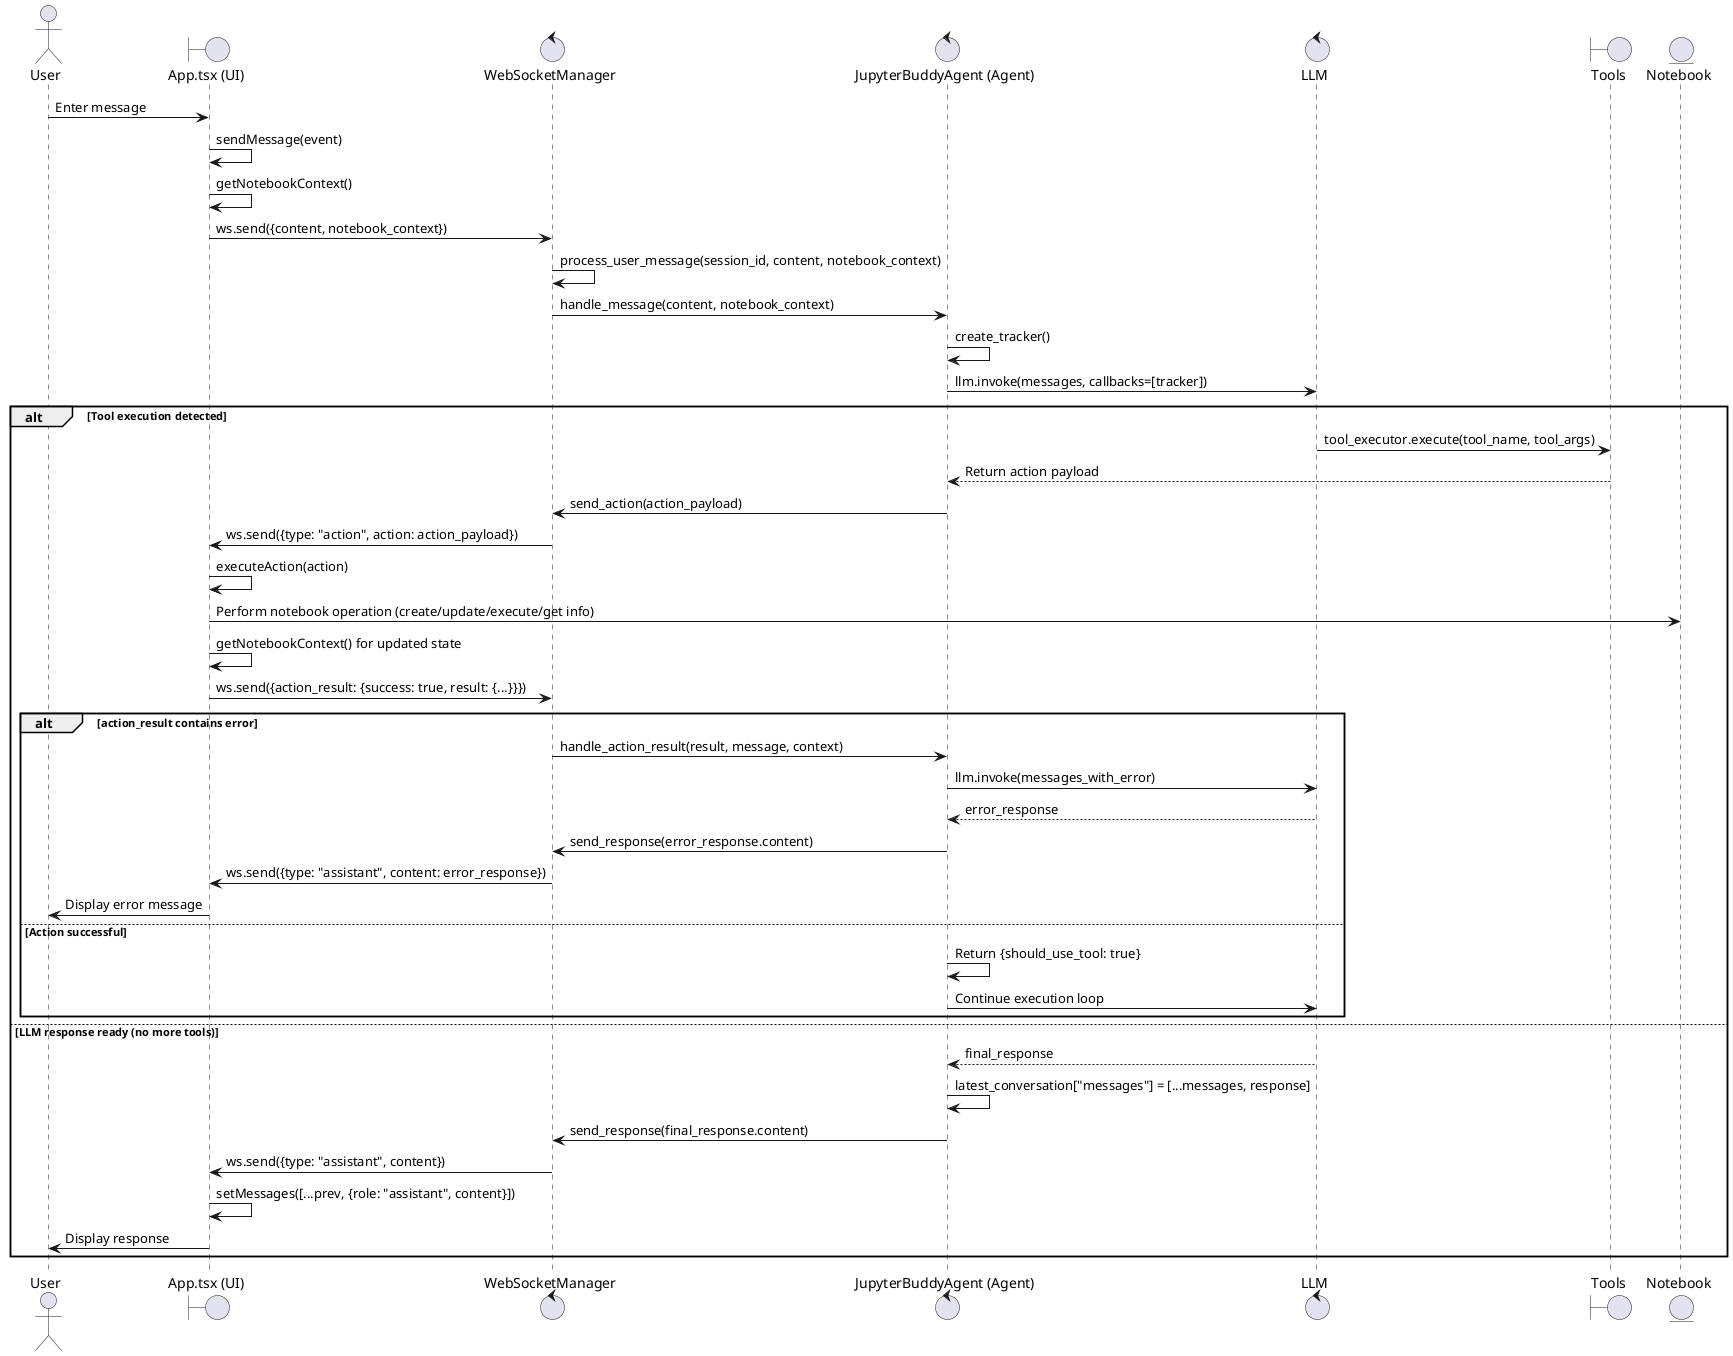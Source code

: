 @startuml JupyterBuddy System Sequence Diagram

actor User

' === Interface Layer (UI) ===
boundary "App.tsx (UI)" as Frontend

' === Controller Layer (Backend) ===
control WebSocketManager
control "JupyterBuddyAgent (Agent)" as Agent
control "LLM" as LLM

' === Entity Layer (Processing & Actions) ===

boundary Tools
entity "Notebook" as Notebook

' === User initiates a message ===
User -> Frontend: Enter message
Frontend -> Frontend: sendMessage(event)
Frontend -> Frontend: getNotebookContext()
Frontend -> WebSocketManager: ws.send({content, notebook_context})
WebSocketManager -> WebSocketManager: process_user_message(session_id, content, notebook_context)
WebSocketManager -> Agent: handle_message(content, notebook_context)

' === Agent processes message ===
Agent -> Agent: create_tracker()
Agent -> LLM: llm.invoke(messages, callbacks=[tracker])

alt Tool execution detected
    ' === Tool execution flow ===
    LLM -> Tools: tool_executor.execute(tool_name, tool_args)
    Tools --> Agent: Return action payload
    Agent -> WebSocketManager: send_action(action_payload)
    WebSocketManager -> Frontend: ws.send({type: "action", action: action_payload})
    
    ' === Frontend executes action ===
    Frontend -> Frontend: executeAction(action)
    Frontend -> Notebook: Perform notebook operation (create/update/execute/get info)
    Frontend -> Frontend: getNotebookContext() for updated state
    
    ' === Frontend sends action result back ===
    Frontend -> WebSocketManager: ws.send({action_result: {success: true, result: {...}}})

    alt action_result contains error
        WebSocketManager -> Agent: handle_action_result(result, message, context)
        Agent -> LLM: llm.invoke(messages_with_error)
        LLM --> Agent: error_response
        Agent -> WebSocketManager: send_response(error_response.content)
        WebSocketManager -> Frontend: ws.send({type: "assistant", content: error_response})
        Frontend -> User: Display error message
    else Action successful
        ' === Continue tool execution loop ===
        Agent -> Agent: Return {should_use_tool: true}
        Agent -> LLM: Continue execution loop
    end
else LLM response ready (no more tools)
    ' === Final response to user ===
    LLM --> Agent: final_response
    Agent -> Agent: latest_conversation["messages"] = [...messages, response]
    Agent -> WebSocketManager: send_response(final_response.content)
    WebSocketManager -> Frontend: ws.send({type: "assistant", content})
    Frontend -> Frontend: setMessages([...prev, {role: "assistant", content}])
    Frontend -> User: Display response
end

@enduml
